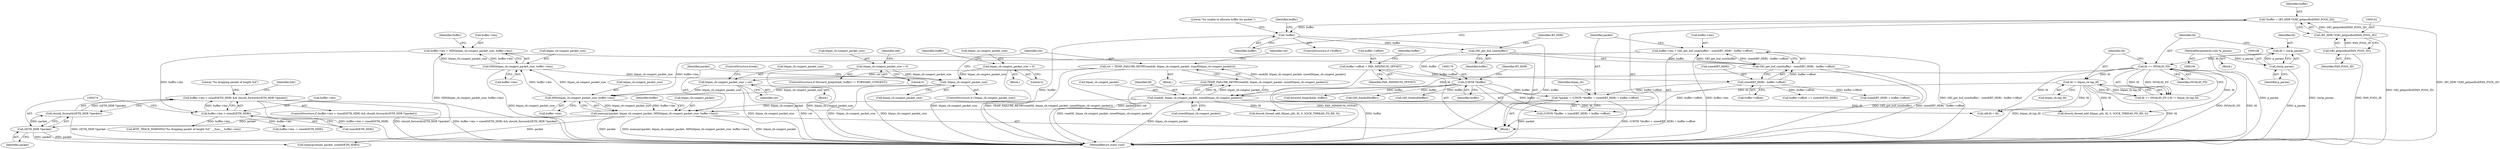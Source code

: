 digraph "0_Android_472271b153c5dc53c28beac55480a8d8434b2d5c_24@API" {
"1000265" [label="(Call,buffer->len > sizeof(tETH_HDR) && should_forward((tETH_HDR *)packet))"];
"1000266" [label="(Call,buffer->len > sizeof(tETH_HDR))"];
"1000253" [label="(Call,buffer->len = MIN(btpan_cb.congest_packet_size, buffer->len))"];
"1000257" [label="(Call,MIN(btpan_cb.congest_packet_size, buffer->len))"];
"1000246" [label="(Call,MIN(btpan_cb.congest_packet_size, buffer->len))"];
"1000185" [label="(Call,!btpan_cb.congest_packet_size)"];
"1000303" [label="(Call,btpan_cb.congest_packet_size = 0)"];
"1000316" [label="(Call,btpan_cb.congest_packet_size = 0)"];
"1000235" [label="(Call,btpan_cb.congest_packet_size = ret)"];
"1000191" [label="(Call,ret = TEMP_FAILURE_RETRY(read(fd, btpan_cb.congest_packet, sizeof(btpan_cb.congest_packet))))"];
"1000193" [label="(Call,TEMP_FAILURE_RETRY(read(fd, btpan_cb.congest_packet, sizeof(btpan_cb.congest_packet))))"];
"1000194" [label="(Call,read(fd, btpan_cb.congest_packet, sizeof(btpan_cb.congest_packet)))"];
"1000112" [label="(Call,fd == INVALID_FD)"];
"1000105" [label="(Call,fd = (int)p_param)"];
"1000107" [label="(Call,(int)p_param)"];
"1000101" [label="(MethodParameterIn,void *p_param)"];
"1000115" [label="(Call,fd != btpan_cb.tap_fd)"];
"1000158" [label="(Call,buffer->len = GKI_get_buf_size(buffer) - sizeof(BT_HDR) - buffer->offset)"];
"1000162" [label="(Call,GKI_get_buf_size(buffer) - sizeof(BT_HDR) - buffer->offset)"];
"1000163" [label="(Call,GKI_get_buf_size(buffer))"];
"1000146" [label="(Call,!buffer)"];
"1000139" [label="(Call,*buffer = (BT_HDR *)GKI_getpoolbuf(PAN_POOL_ID))"];
"1000141" [label="(Call,(BT_HDR *)GKI_getpoolbuf(PAN_POOL_ID))"];
"1000143" [label="(Call,GKI_getpoolbuf(PAN_POOL_ID))"];
"1000165" [label="(Call,sizeof(BT_HDR) - buffer->offset)"];
"1000153" [label="(Call,buffer->offset = PAN_MINIMUM_OFFSET)"];
"1000272" [label="(Call,should_forward((tETH_HDR *)packet))"];
"1000273" [label="(Call,(tETH_HDR *)packet)"];
"1000241" [label="(Call,memcpy(packet, btpan_cb.congest_packet, MIN(btpan_cb.congest_packet_size, buffer->len)))"];
"1000172" [label="(Call,*packet = (UINT8 *)buffer + sizeof(BT_HDR) + buffer->offset)"];
"1000175" [label="(Call,(UINT8 *)buffer)"];
"1000246" [label="(Call,MIN(btpan_cb.congest_packet_size, buffer->len))"];
"1000175" [label="(Call,(UINT8 *)buffer)"];
"1000296" [label="(ControlStructure,if (forward_bnep(&hdr, buffer) != FORWARD_CONGEST))"];
"1000195" [label="(Identifier,fd)"];
"1000180" [label="(Identifier,BT_HDR)"];
"1000272" [label="(Call,should_forward((tETH_HDR *)packet))"];
"1000105" [label="(Call,fd = (int)p_param)"];
"1000140" [label="(Identifier,buffer)"];
"1000153" [label="(Call,buffer->offset = PAN_MINIMUM_OFFSET)"];
"1000235" [label="(Call,btpan_cb.congest_packet_size = ret)"];
"1000155" [label="(Identifier,buffer)"];
"1000267" [label="(Call,buffer->len)"];
"1000266" [label="(Call,buffer->len > sizeof(tETH_HDR))"];
"1000177" [label="(Identifier,buffer)"];
"1000258" [label="(Call,btpan_cb.congest_packet_size)"];
"1000150" [label="(Literal,\"%s unable to allocate buffer for packet.\")"];
"1000317" [label="(Call,btpan_cb.congest_packet_size)"];
"1000192" [label="(Identifier,ret)"];
"1000257" [label="(Call,MIN(btpan_cb.congest_packet_size, buffer->len))"];
"1000239" [label="(Identifier,ret)"];
"1000111" [label="(Call,fd == INVALID_FD || fd != btpan_cb.tap_fd)"];
"1000106" [label="(Identifier,fd)"];
"1000280" [label="(Identifier,hdr)"];
"1000112" [label="(Call,fd == INVALID_FD)"];
"1000145" [label="(ControlStructure,if (!buffer))"];
"1000193" [label="(Call,TEMP_FAILURE_RETRY(read(fd, btpan_cb.congest_packet, sizeof(btpan_cb.congest_packet))))"];
"1000189" [label="(Block,)"];
"1000241" [label="(Call,memcpy(packet, btpan_cb.congest_packet, MIN(btpan_cb.congest_packet_size, buffer->len)))"];
"1000236" [label="(Call,btpan_cb.congest_packet_size)"];
"1000114" [label="(Identifier,INVALID_FD)"];
"1000166" [label="(Call,sizeof(BT_HDR))"];
"1000194" [label="(Call,read(fd, btpan_cb.congest_packet, sizeof(btpan_cb.congest_packet)))"];
"1000320" [label="(Literal,0)"];
"1000101" [label="(MethodParameterIn,void *p_param)"];
"1000141" [label="(Call,(BT_HDR *)GKI_getpoolbuf(PAN_POOL_ID))"];
"1000162" [label="(Call,GKI_get_buf_size(buffer) - sizeof(BT_HDR) - buffer->offset)"];
"1000242" [label="(Identifier,packet)"];
"1000163" [label="(Call,GKI_get_buf_size(buffer))"];
"1000265" [label="(Call,buffer->len > sizeof(tETH_HDR) && should_forward((tETH_HDR *)packet))"];
"1000261" [label="(Call,buffer->len)"];
"1000325" [label="(Identifier,ufd)"];
"1000284" [label="(Call,buffer->len -= sizeof(tETH_HDR))"];
"1000147" [label="(Identifier,buffer)"];
"1000275" [label="(Identifier,packet)"];
"1000240" [label="(ControlStructure,break;)"];
"1000185" [label="(Call,!btpan_cb.congest_packet_size)"];
"1000298" [label="(Call,forward_bnep(&hdr, buffer))"];
"1000199" [label="(Call,sizeof(btpan_cb.congest_packet))"];
"1000303" [label="(Call,btpan_cb.congest_packet_size = 0)"];
"1000158" [label="(Call,buffer->len = GKI_get_buf_size(buffer) - sizeof(BT_HDR) - buffer->offset)"];
"1000116" [label="(Identifier,fd)"];
"1000137" [label="(Block,)"];
"1000204" [label="(Identifier,ret)"];
"1000191" [label="(Call,ret = TEMP_FAILURE_RETRY(read(fd, btpan_cb.congest_packet, sizeof(btpan_cb.congest_packet))))"];
"1000255" [label="(Identifier,buffer)"];
"1000250" [label="(Call,buffer->len)"];
"1000143" [label="(Call,GKI_getpoolbuf(PAN_POOL_ID))"];
"1000154" [label="(Call,buffer->offset)"];
"1000117" [label="(Call,btpan_cb.tap_fd)"];
"1000268" [label="(Identifier,buffer)"];
"1000323" [label="(Call,ufd.fd = fd)"];
"1000353" [label="(Call,btsock_thread_add_fd(pan_pth, fd, 0, SOCK_THREAD_FD_RD, 0))"];
"1000173" [label="(Identifier,packet)"];
"1000253" [label="(Call,buffer->len = MIN(btpan_cb.congest_packet_size, buffer->len))"];
"1000270" [label="(Call,sizeof(tETH_HDR))"];
"1000113" [label="(Identifier,fd)"];
"1000254" [label="(Call,buffer->len)"];
"1000164" [label="(Identifier,buffer)"];
"1000311" [label="(Literal,\"%s dropping packet of length %d\")"];
"1000310" [label="(Call,BTIF_TRACE_WARNING(\"%s dropping packet of length %d\", __func__, buffer->len))"];
"1000165" [label="(Call,sizeof(BT_HDR) - buffer->offset)"];
"1000107" [label="(Call,(int)p_param)"];
"1000309" [label="(Block,)"];
"1000187" [label="(Identifier,btpan_cb)"];
"1000196" [label="(Call,btpan_cb.congest_packet)"];
"1000102" [label="(Block,)"];
"1000304" [label="(Call,btpan_cb.congest_packet_size)"];
"1000225" [label="(Call,GKI_freebuf(buffer))"];
"1000167" [label="(Identifier,BT_HDR)"];
"1000307" [label="(Literal,0)"];
"1000146" [label="(Call,!buffer)"];
"1000243" [label="(Call,btpan_cb.congest_packet)"];
"1000109" [label="(Identifier,p_param)"];
"1000144" [label="(Identifier,PAN_POOL_ID)"];
"1000157" [label="(Identifier,PAN_MINIMUM_OFFSET)"];
"1000321" [label="(Call,GKI_freebuf(buffer))"];
"1000168" [label="(Call,buffer->offset)"];
"1000316" [label="(Call,btpan_cb.congest_packet_size = 0)"];
"1000115" [label="(Call,fd != btpan_cb.tap_fd)"];
"1000273" [label="(Call,(tETH_HDR *)packet)"];
"1000227" [label="(Call,btsock_thread_add_fd(pan_pth, fd, 0, SOCK_THREAD_FD_RD, 0))"];
"1000186" [label="(Call,btpan_cb.congest_packet_size)"];
"1000359" [label="(MethodReturn,static void)"];
"1000160" [label="(Identifier,buffer)"];
"1000174" [label="(Call,(UINT8 *)buffer + sizeof(BT_HDR) + buffer->offset)"];
"1000290" [label="(Call,buffer->offset += sizeof(tETH_HDR))"];
"1000184" [label="(ControlStructure,if (!btpan_cb.congest_packet_size))"];
"1000178" [label="(Call,sizeof(BT_HDR) + buffer->offset)"];
"1000139" [label="(Call,*buffer = (BT_HDR *)GKI_getpoolbuf(PAN_POOL_ID))"];
"1000247" [label="(Call,btpan_cb.congest_packet_size)"];
"1000322" [label="(Identifier,buffer)"];
"1000264" [label="(ControlStructure,if (buffer->len > sizeof(tETH_HDR) && should_forward((tETH_HDR *)packet)))"];
"1000278" [label="(Call,memcpy(&hdr, packet, sizeof(tETH_HDR)))"];
"1000159" [label="(Call,buffer->len)"];
"1000205" [label="(Block,)"];
"1000172" [label="(Call,*packet = (UINT8 *)buffer + sizeof(BT_HDR) + buffer->offset)"];
"1000265" -> "1000264"  [label="AST: "];
"1000265" -> "1000266"  [label="CFG: "];
"1000265" -> "1000272"  [label="CFG: "];
"1000266" -> "1000265"  [label="AST: "];
"1000272" -> "1000265"  [label="AST: "];
"1000280" -> "1000265"  [label="CFG: "];
"1000311" -> "1000265"  [label="CFG: "];
"1000265" -> "1000359"  [label="DDG: buffer->len > sizeof(tETH_HDR) && should_forward((tETH_HDR *)packet)"];
"1000265" -> "1000359"  [label="DDG: buffer->len > sizeof(tETH_HDR)"];
"1000265" -> "1000359"  [label="DDG: should_forward((tETH_HDR *)packet)"];
"1000266" -> "1000265"  [label="DDG: buffer->len"];
"1000272" -> "1000265"  [label="DDG: (tETH_HDR *)packet"];
"1000266" -> "1000270"  [label="CFG: "];
"1000267" -> "1000266"  [label="AST: "];
"1000270" -> "1000266"  [label="AST: "];
"1000274" -> "1000266"  [label="CFG: "];
"1000253" -> "1000266"  [label="DDG: buffer->len"];
"1000266" -> "1000284"  [label="DDG: buffer->len"];
"1000266" -> "1000310"  [label="DDG: buffer->len"];
"1000253" -> "1000137"  [label="AST: "];
"1000253" -> "1000257"  [label="CFG: "];
"1000254" -> "1000253"  [label="AST: "];
"1000257" -> "1000253"  [label="AST: "];
"1000268" -> "1000253"  [label="CFG: "];
"1000253" -> "1000359"  [label="DDG: MIN(btpan_cb.congest_packet_size, buffer->len)"];
"1000257" -> "1000253"  [label="DDG: btpan_cb.congest_packet_size"];
"1000257" -> "1000253"  [label="DDG: buffer->len"];
"1000257" -> "1000261"  [label="CFG: "];
"1000258" -> "1000257"  [label="AST: "];
"1000261" -> "1000257"  [label="AST: "];
"1000257" -> "1000359"  [label="DDG: btpan_cb.congest_packet_size"];
"1000257" -> "1000185"  [label="DDG: btpan_cb.congest_packet_size"];
"1000246" -> "1000257"  [label="DDG: btpan_cb.congest_packet_size"];
"1000246" -> "1000257"  [label="DDG: buffer->len"];
"1000246" -> "1000241"  [label="AST: "];
"1000246" -> "1000250"  [label="CFG: "];
"1000247" -> "1000246"  [label="AST: "];
"1000250" -> "1000246"  [label="AST: "];
"1000241" -> "1000246"  [label="CFG: "];
"1000246" -> "1000241"  [label="DDG: btpan_cb.congest_packet_size"];
"1000246" -> "1000241"  [label="DDG: buffer->len"];
"1000185" -> "1000246"  [label="DDG: btpan_cb.congest_packet_size"];
"1000235" -> "1000246"  [label="DDG: btpan_cb.congest_packet_size"];
"1000158" -> "1000246"  [label="DDG: buffer->len"];
"1000185" -> "1000184"  [label="AST: "];
"1000185" -> "1000186"  [label="CFG: "];
"1000186" -> "1000185"  [label="AST: "];
"1000192" -> "1000185"  [label="CFG: "];
"1000242" -> "1000185"  [label="CFG: "];
"1000185" -> "1000359"  [label="DDG: !btpan_cb.congest_packet_size"];
"1000185" -> "1000359"  [label="DDG: btpan_cb.congest_packet_size"];
"1000303" -> "1000185"  [label="DDG: btpan_cb.congest_packet_size"];
"1000316" -> "1000185"  [label="DDG: btpan_cb.congest_packet_size"];
"1000303" -> "1000296"  [label="AST: "];
"1000303" -> "1000307"  [label="CFG: "];
"1000304" -> "1000303"  [label="AST: "];
"1000307" -> "1000303"  [label="AST: "];
"1000325" -> "1000303"  [label="CFG: "];
"1000303" -> "1000359"  [label="DDG: btpan_cb.congest_packet_size"];
"1000316" -> "1000309"  [label="AST: "];
"1000316" -> "1000320"  [label="CFG: "];
"1000317" -> "1000316"  [label="AST: "];
"1000320" -> "1000316"  [label="AST: "];
"1000322" -> "1000316"  [label="CFG: "];
"1000316" -> "1000359"  [label="DDG: btpan_cb.congest_packet_size"];
"1000235" -> "1000205"  [label="AST: "];
"1000235" -> "1000239"  [label="CFG: "];
"1000236" -> "1000235"  [label="AST: "];
"1000239" -> "1000235"  [label="AST: "];
"1000240" -> "1000235"  [label="CFG: "];
"1000235" -> "1000359"  [label="DDG: btpan_cb.congest_packet_size"];
"1000235" -> "1000359"  [label="DDG: ret"];
"1000191" -> "1000235"  [label="DDG: ret"];
"1000191" -> "1000189"  [label="AST: "];
"1000191" -> "1000193"  [label="CFG: "];
"1000192" -> "1000191"  [label="AST: "];
"1000193" -> "1000191"  [label="AST: "];
"1000204" -> "1000191"  [label="CFG: "];
"1000191" -> "1000359"  [label="DDG: TEMP_FAILURE_RETRY(read(fd, btpan_cb.congest_packet, sizeof(btpan_cb.congest_packet)))"];
"1000191" -> "1000359"  [label="DDG: ret"];
"1000193" -> "1000191"  [label="DDG: read(fd, btpan_cb.congest_packet, sizeof(btpan_cb.congest_packet))"];
"1000193" -> "1000194"  [label="CFG: "];
"1000194" -> "1000193"  [label="AST: "];
"1000193" -> "1000359"  [label="DDG: read(fd, btpan_cb.congest_packet, sizeof(btpan_cb.congest_packet))"];
"1000194" -> "1000193"  [label="DDG: fd"];
"1000194" -> "1000193"  [label="DDG: btpan_cb.congest_packet"];
"1000194" -> "1000199"  [label="CFG: "];
"1000195" -> "1000194"  [label="AST: "];
"1000196" -> "1000194"  [label="AST: "];
"1000199" -> "1000194"  [label="AST: "];
"1000194" -> "1000359"  [label="DDG: btpan_cb.congest_packet"];
"1000112" -> "1000194"  [label="DDG: fd"];
"1000115" -> "1000194"  [label="DDG: fd"];
"1000194" -> "1000227"  [label="DDG: fd"];
"1000194" -> "1000241"  [label="DDG: btpan_cb.congest_packet"];
"1000194" -> "1000323"  [label="DDG: fd"];
"1000194" -> "1000353"  [label="DDG: fd"];
"1000112" -> "1000111"  [label="AST: "];
"1000112" -> "1000114"  [label="CFG: "];
"1000113" -> "1000112"  [label="AST: "];
"1000114" -> "1000112"  [label="AST: "];
"1000116" -> "1000112"  [label="CFG: "];
"1000111" -> "1000112"  [label="CFG: "];
"1000112" -> "1000359"  [label="DDG: INVALID_FD"];
"1000112" -> "1000359"  [label="DDG: fd"];
"1000112" -> "1000111"  [label="DDG: fd"];
"1000112" -> "1000111"  [label="DDG: INVALID_FD"];
"1000105" -> "1000112"  [label="DDG: fd"];
"1000112" -> "1000115"  [label="DDG: fd"];
"1000112" -> "1000323"  [label="DDG: fd"];
"1000112" -> "1000353"  [label="DDG: fd"];
"1000105" -> "1000102"  [label="AST: "];
"1000105" -> "1000107"  [label="CFG: "];
"1000106" -> "1000105"  [label="AST: "];
"1000107" -> "1000105"  [label="AST: "];
"1000113" -> "1000105"  [label="CFG: "];
"1000105" -> "1000359"  [label="DDG: (int)p_param"];
"1000107" -> "1000105"  [label="DDG: p_param"];
"1000107" -> "1000109"  [label="CFG: "];
"1000108" -> "1000107"  [label="AST: "];
"1000109" -> "1000107"  [label="AST: "];
"1000107" -> "1000359"  [label="DDG: p_param"];
"1000101" -> "1000107"  [label="DDG: p_param"];
"1000101" -> "1000100"  [label="AST: "];
"1000101" -> "1000359"  [label="DDG: p_param"];
"1000115" -> "1000111"  [label="AST: "];
"1000115" -> "1000117"  [label="CFG: "];
"1000116" -> "1000115"  [label="AST: "];
"1000117" -> "1000115"  [label="AST: "];
"1000111" -> "1000115"  [label="CFG: "];
"1000115" -> "1000359"  [label="DDG: btpan_cb.tap_fd"];
"1000115" -> "1000359"  [label="DDG: fd"];
"1000115" -> "1000111"  [label="DDG: fd"];
"1000115" -> "1000111"  [label="DDG: btpan_cb.tap_fd"];
"1000115" -> "1000323"  [label="DDG: fd"];
"1000115" -> "1000353"  [label="DDG: fd"];
"1000158" -> "1000137"  [label="AST: "];
"1000158" -> "1000162"  [label="CFG: "];
"1000159" -> "1000158"  [label="AST: "];
"1000162" -> "1000158"  [label="AST: "];
"1000173" -> "1000158"  [label="CFG: "];
"1000158" -> "1000359"  [label="DDG: buffer->len"];
"1000158" -> "1000359"  [label="DDG: GKI_get_buf_size(buffer) - sizeof(BT_HDR) - buffer->offset"];
"1000162" -> "1000158"  [label="DDG: GKI_get_buf_size(buffer)"];
"1000162" -> "1000158"  [label="DDG: sizeof(BT_HDR) - buffer->offset"];
"1000162" -> "1000165"  [label="CFG: "];
"1000163" -> "1000162"  [label="AST: "];
"1000165" -> "1000162"  [label="AST: "];
"1000162" -> "1000359"  [label="DDG: GKI_get_buf_size(buffer)"];
"1000162" -> "1000359"  [label="DDG: sizeof(BT_HDR) - buffer->offset"];
"1000163" -> "1000162"  [label="DDG: buffer"];
"1000165" -> "1000162"  [label="DDG: buffer->offset"];
"1000163" -> "1000164"  [label="CFG: "];
"1000164" -> "1000163"  [label="AST: "];
"1000167" -> "1000163"  [label="CFG: "];
"1000146" -> "1000163"  [label="DDG: buffer"];
"1000163" -> "1000175"  [label="DDG: buffer"];
"1000146" -> "1000145"  [label="AST: "];
"1000146" -> "1000147"  [label="CFG: "];
"1000147" -> "1000146"  [label="AST: "];
"1000150" -> "1000146"  [label="CFG: "];
"1000155" -> "1000146"  [label="CFG: "];
"1000146" -> "1000359"  [label="DDG: !buffer"];
"1000146" -> "1000359"  [label="DDG: buffer"];
"1000139" -> "1000146"  [label="DDG: buffer"];
"1000139" -> "1000137"  [label="AST: "];
"1000139" -> "1000141"  [label="CFG: "];
"1000140" -> "1000139"  [label="AST: "];
"1000141" -> "1000139"  [label="AST: "];
"1000147" -> "1000139"  [label="CFG: "];
"1000139" -> "1000359"  [label="DDG: (BT_HDR *)GKI_getpoolbuf(PAN_POOL_ID)"];
"1000141" -> "1000139"  [label="DDG: GKI_getpoolbuf(PAN_POOL_ID)"];
"1000141" -> "1000143"  [label="CFG: "];
"1000142" -> "1000141"  [label="AST: "];
"1000143" -> "1000141"  [label="AST: "];
"1000141" -> "1000359"  [label="DDG: GKI_getpoolbuf(PAN_POOL_ID)"];
"1000143" -> "1000141"  [label="DDG: PAN_POOL_ID"];
"1000143" -> "1000144"  [label="CFG: "];
"1000144" -> "1000143"  [label="AST: "];
"1000143" -> "1000359"  [label="DDG: PAN_POOL_ID"];
"1000165" -> "1000168"  [label="CFG: "];
"1000166" -> "1000165"  [label="AST: "];
"1000168" -> "1000165"  [label="AST: "];
"1000153" -> "1000165"  [label="DDG: buffer->offset"];
"1000165" -> "1000172"  [label="DDG: buffer->offset"];
"1000165" -> "1000174"  [label="DDG: buffer->offset"];
"1000165" -> "1000178"  [label="DDG: buffer->offset"];
"1000165" -> "1000290"  [label="DDG: buffer->offset"];
"1000153" -> "1000137"  [label="AST: "];
"1000153" -> "1000157"  [label="CFG: "];
"1000154" -> "1000153"  [label="AST: "];
"1000157" -> "1000153"  [label="AST: "];
"1000160" -> "1000153"  [label="CFG: "];
"1000153" -> "1000359"  [label="DDG: PAN_MINIMUM_OFFSET"];
"1000272" -> "1000273"  [label="CFG: "];
"1000273" -> "1000272"  [label="AST: "];
"1000272" -> "1000359"  [label="DDG: (tETH_HDR *)packet"];
"1000273" -> "1000272"  [label="DDG: packet"];
"1000273" -> "1000275"  [label="CFG: "];
"1000274" -> "1000273"  [label="AST: "];
"1000275" -> "1000273"  [label="AST: "];
"1000273" -> "1000359"  [label="DDG: packet"];
"1000241" -> "1000273"  [label="DDG: packet"];
"1000273" -> "1000278"  [label="DDG: packet"];
"1000241" -> "1000137"  [label="AST: "];
"1000242" -> "1000241"  [label="AST: "];
"1000243" -> "1000241"  [label="AST: "];
"1000255" -> "1000241"  [label="CFG: "];
"1000241" -> "1000359"  [label="DDG: packet"];
"1000241" -> "1000359"  [label="DDG: memcpy(packet, btpan_cb.congest_packet, MIN(btpan_cb.congest_packet_size, buffer->len))"];
"1000241" -> "1000359"  [label="DDG: btpan_cb.congest_packet"];
"1000172" -> "1000241"  [label="DDG: packet"];
"1000241" -> "1000278"  [label="DDG: packet"];
"1000172" -> "1000137"  [label="AST: "];
"1000172" -> "1000174"  [label="CFG: "];
"1000173" -> "1000172"  [label="AST: "];
"1000174" -> "1000172"  [label="AST: "];
"1000187" -> "1000172"  [label="CFG: "];
"1000172" -> "1000359"  [label="DDG: packet"];
"1000172" -> "1000359"  [label="DDG: (UINT8 *)buffer + sizeof(BT_HDR) + buffer->offset"];
"1000175" -> "1000172"  [label="DDG: buffer"];
"1000175" -> "1000174"  [label="AST: "];
"1000175" -> "1000177"  [label="CFG: "];
"1000176" -> "1000175"  [label="AST: "];
"1000177" -> "1000175"  [label="AST: "];
"1000180" -> "1000175"  [label="CFG: "];
"1000175" -> "1000359"  [label="DDG: buffer"];
"1000175" -> "1000174"  [label="DDG: buffer"];
"1000175" -> "1000225"  [label="DDG: buffer"];
"1000175" -> "1000298"  [label="DDG: buffer"];
"1000175" -> "1000321"  [label="DDG: buffer"];
}
